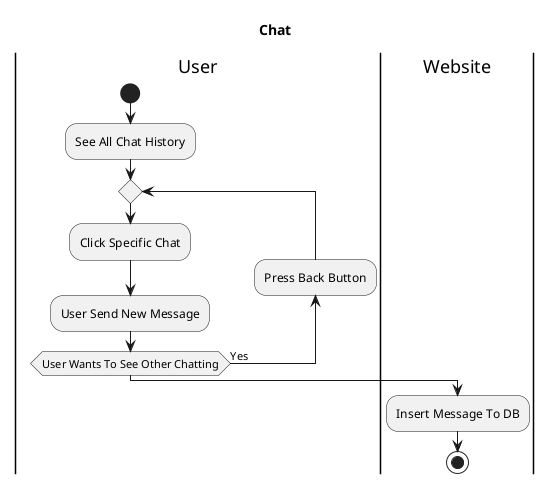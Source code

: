 @startuml
title Chat
|User|
start
    :See All Chat History;
    repeat
        :Click Specific Chat;
        :User Send New Message;
        backward :Press Back Button;
    repeat while (User Wants To See Other Chatting) is (Yes)
    
|Website|
    :Insert Message To DB;
stop
@enduml
